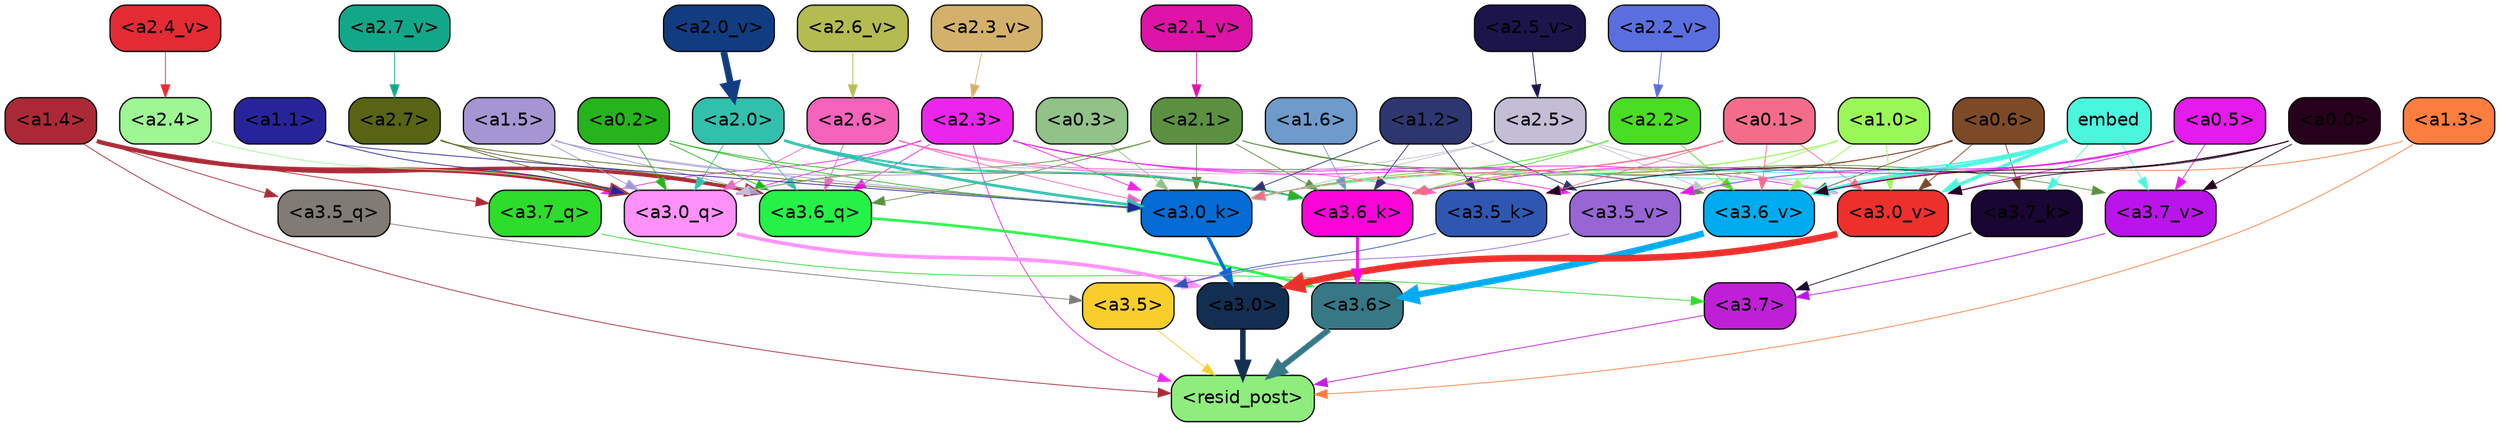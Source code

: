strict digraph "" {
	graph [bgcolor=transparent,
		layout=dot,
		overlap=false,
		splines=true
	];
	"<a3.7>"	[color=black,
		fillcolor="#bf20d6",
		fontname=Helvetica,
		shape=box,
		style="filled, rounded"];
	"<resid_post>"	[color=black,
		fillcolor="#8fed7e",
		fontname=Helvetica,
		shape=box,
		style="filled, rounded"];
	"<a3.7>" -> "<resid_post>"	[color="#bf20d6",
		penwidth=0.6239100098609924];
	"<a3.6>"	[color=black,
		fillcolor="#367885",
		fontname=Helvetica,
		shape=box,
		style="filled, rounded"];
	"<a3.6>" -> "<resid_post>"	[color="#367885",
		penwidth=4.569062113761902];
	"<a3.5>"	[color=black,
		fillcolor="#f9ce2b",
		fontname=Helvetica,
		shape=box,
		style="filled, rounded"];
	"<a3.5>" -> "<resid_post>"	[color="#f9ce2b",
		penwidth=0.6];
	"<a3.0>"	[color=black,
		fillcolor="#122e51",
		fontname=Helvetica,
		shape=box,
		style="filled, rounded"];
	"<a3.0>" -> "<resid_post>"	[color="#122e51",
		penwidth=4.283544182777405];
	"<a2.3>"	[color=black,
		fillcolor="#eb25ec",
		fontname=Helvetica,
		shape=box,
		style="filled, rounded"];
	"<a2.3>" -> "<resid_post>"	[color="#eb25ec",
		penwidth=0.6];
	"<a3.7_q>"	[color=black,
		fillcolor="#2edc2b",
		fontname=Helvetica,
		shape=box,
		style="filled, rounded"];
	"<a2.3>" -> "<a3.7_q>"	[color="#eb25ec",
		penwidth=0.6];
	"<a3.6_q>"	[color=black,
		fillcolor="#24f246",
		fontname=Helvetica,
		shape=box,
		style="filled, rounded"];
	"<a2.3>" -> "<a3.6_q>"	[color="#eb25ec",
		penwidth=0.6];
	"<a3.0_q>"	[color=black,
		fillcolor="#fe91f9",
		fontname=Helvetica,
		shape=box,
		style="filled, rounded"];
	"<a2.3>" -> "<a3.0_q>"	[color="#eb25ec",
		penwidth=0.6];
	"<a3.0_k>"	[color=black,
		fillcolor="#046cd4",
		fontname=Helvetica,
		shape=box,
		style="filled, rounded"];
	"<a2.3>" -> "<a3.0_k>"	[color="#eb25ec",
		penwidth=0.6];
	"<a3.6_v>"	[color=black,
		fillcolor="#00acef",
		fontname=Helvetica,
		shape=box,
		style="filled, rounded"];
	"<a2.3>" -> "<a3.6_v>"	[color="#eb25ec",
		penwidth=0.6];
	"<a3.5_v>"	[color=black,
		fillcolor="#9865d5",
		fontname=Helvetica,
		shape=box,
		style="filled, rounded"];
	"<a2.3>" -> "<a3.5_v>"	[color="#eb25ec",
		penwidth=0.6];
	"<a3.0_v>"	[color=black,
		fillcolor="#ee302d",
		fontname=Helvetica,
		shape=box,
		style="filled, rounded"];
	"<a2.3>" -> "<a3.0_v>"	[color="#eb25ec",
		penwidth=0.6];
	"<a1.4>"	[color=black,
		fillcolor="#ab2937",
		fontname=Helvetica,
		shape=box,
		style="filled, rounded"];
	"<a1.4>" -> "<resid_post>"	[color="#ab2937",
		penwidth=0.6];
	"<a1.4>" -> "<a3.7_q>"	[color="#ab2937",
		penwidth=0.6];
	"<a1.4>" -> "<a3.6_q>"	[color="#ab2937",
		penwidth=2.7934007048606873];
	"<a3.5_q>"	[color=black,
		fillcolor="#807b74",
		fontname=Helvetica,
		shape=box,
		style="filled, rounded"];
	"<a1.4>" -> "<a3.5_q>"	[color="#ab2937",
		penwidth=0.6];
	"<a1.4>" -> "<a3.0_q>"	[color="#ab2937",
		penwidth=3.340754985809326];
	"<a1.3>"	[color=black,
		fillcolor="#fd7d3f",
		fontname=Helvetica,
		shape=box,
		style="filled, rounded"];
	"<a1.3>" -> "<resid_post>"	[color="#fd7d3f",
		penwidth=0.6];
	"<a1.3>" -> "<a3.6_v>"	[color="#fd7d3f",
		penwidth=0.6];
	"<a3.7_q>" -> "<a3.7>"	[color="#2edc2b",
		penwidth=0.6];
	"<a3.6_q>" -> "<a3.6>"	[color="#24f246",
		penwidth=2.0347584784030914];
	"<a3.5_q>" -> "<a3.5>"	[color="#807b74",
		penwidth=0.6];
	"<a3.0_q>" -> "<a3.0>"	[color="#fe91f9",
		penwidth=2.8635367155075073];
	"<a3.7_k>"	[color=black,
		fillcolor="#190632",
		fontname=Helvetica,
		shape=box,
		style="filled, rounded"];
	"<a3.7_k>" -> "<a3.7>"	[color="#190632",
		penwidth=0.6];
	"<a3.6_k>"	[color=black,
		fillcolor="#fa04d8",
		fontname=Helvetica,
		shape=box,
		style="filled, rounded"];
	"<a3.6_k>" -> "<a3.6>"	[color="#fa04d8",
		penwidth=2.1760786175727844];
	"<a3.5_k>"	[color=black,
		fillcolor="#2f57b2",
		fontname=Helvetica,
		shape=box,
		style="filled, rounded"];
	"<a3.5_k>" -> "<a3.5>"	[color="#2f57b2",
		penwidth=0.6];
	"<a3.0_k>" -> "<a3.0>"	[color="#046cd4",
		penwidth=2.632905662059784];
	"<a3.7_v>"	[color=black,
		fillcolor="#ba14eb",
		fontname=Helvetica,
		shape=box,
		style="filled, rounded"];
	"<a3.7_v>" -> "<a3.7>"	[color="#ba14eb",
		penwidth=0.6];
	"<a3.6_v>" -> "<a3.6>"	[color="#00acef",
		penwidth=4.981305837631226];
	"<a3.5_v>" -> "<a3.5>"	[color="#9865d5",
		penwidth=0.6];
	"<a3.0_v>" -> "<a3.0>"	[color="#ee302d",
		penwidth=5.168330669403076];
	"<a2.7>"	[color=black,
		fillcolor="#586414",
		fontname=Helvetica,
		shape=box,
		style="filled, rounded"];
	"<a2.7>" -> "<a3.6_q>"	[color="#586414",
		penwidth=0.6];
	"<a2.7>" -> "<a3.0_q>"	[color="#586414",
		penwidth=0.6];
	"<a2.7>" -> "<a3.0_k>"	[color="#586414",
		penwidth=0.6];
	"<a2.6>"	[color=black,
		fillcolor="#f563bc",
		fontname=Helvetica,
		shape=box,
		style="filled, rounded"];
	"<a2.6>" -> "<a3.6_q>"	[color="#f563bc",
		penwidth=0.6];
	"<a2.6>" -> "<a3.0_q>"	[color="#f563bc",
		penwidth=0.6];
	"<a2.6>" -> "<a3.6_k>"	[color="#f563bc",
		penwidth=0.6];
	"<a2.6>" -> "<a3.5_k>"	[color="#f563bc",
		penwidth=0.6];
	"<a2.6>" -> "<a3.0_k>"	[color="#f563bc",
		penwidth=0.6];
	"<a2.1>"	[color=black,
		fillcolor="#5b9041",
		fontname=Helvetica,
		shape=box,
		style="filled, rounded"];
	"<a2.1>" -> "<a3.6_q>"	[color="#5b9041",
		penwidth=0.6];
	"<a2.1>" -> "<a3.0_q>"	[color="#5b9041",
		penwidth=0.6];
	"<a2.1>" -> "<a3.6_k>"	[color="#5b9041",
		penwidth=0.6];
	"<a2.1>" -> "<a3.0_k>"	[color="#5b9041",
		penwidth=0.6];
	"<a2.1>" -> "<a3.7_v>"	[color="#5b9041",
		penwidth=0.6];
	"<a2.1>" -> "<a3.6_v>"	[color="#5b9041",
		penwidth=0.6];
	"<a2.0>"	[color=black,
		fillcolor="#32bfac",
		fontname=Helvetica,
		shape=box,
		style="filled, rounded"];
	"<a2.0>" -> "<a3.6_q>"	[color="#32bfac",
		penwidth=0.6];
	"<a2.0>" -> "<a3.0_q>"	[color="#32bfac",
		penwidth=0.6];
	"<a2.0>" -> "<a3.6_k>"	[color="#32bfac",
		penwidth=1.6382827460765839];
	"<a2.0>" -> "<a3.0_k>"	[color="#32bfac",
		penwidth=2.161143198609352];
	"<a1.5>"	[color=black,
		fillcolor="#a596d3",
		fontname=Helvetica,
		shape=box,
		style="filled, rounded"];
	"<a1.5>" -> "<a3.6_q>"	[color="#a596d3",
		penwidth=0.6];
	"<a1.5>" -> "<a3.0_q>"	[color="#a596d3",
		penwidth=0.6];
	"<a1.5>" -> "<a3.6_k>"	[color="#a596d3",
		penwidth=0.6];
	"<a1.5>" -> "<a3.0_k>"	[color="#a596d3",
		penwidth=0.6];
	"<a0.2>"	[color=black,
		fillcolor="#26b41c",
		fontname=Helvetica,
		shape=box,
		style="filled, rounded"];
	"<a0.2>" -> "<a3.6_q>"	[color="#26b41c",
		penwidth=0.6];
	"<a0.2>" -> "<a3.0_q>"	[color="#26b41c",
		penwidth=0.6];
	"<a0.2>" -> "<a3.6_k>"	[color="#26b41c",
		penwidth=0.6];
	"<a0.2>" -> "<a3.0_k>"	[color="#26b41c",
		penwidth=0.6];
	"<a2.5>"	[color=black,
		fillcolor="#c3bdd6",
		fontname=Helvetica,
		shape=box,
		style="filled, rounded"];
	"<a2.5>" -> "<a3.0_q>"	[color="#c3bdd6",
		penwidth=0.6];
	"<a2.5>" -> "<a3.0_k>"	[color="#c3bdd6",
		penwidth=0.6];
	"<a2.5>" -> "<a3.6_v>"	[color="#c3bdd6",
		penwidth=0.6];
	"<a2.5>" -> "<a3.0_v>"	[color="#c3bdd6",
		penwidth=0.6];
	"<a2.4>"	[color=black,
		fillcolor="#9ef793",
		fontname=Helvetica,
		shape=box,
		style="filled, rounded"];
	"<a2.4>" -> "<a3.0_q>"	[color="#9ef793",
		penwidth=0.6];
	"<a1.1>"	[color=black,
		fillcolor="#27249a",
		fontname=Helvetica,
		shape=box,
		style="filled, rounded"];
	"<a1.1>" -> "<a3.0_q>"	[color="#27249a",
		penwidth=0.6];
	"<a1.1>" -> "<a3.0_k>"	[color="#27249a",
		penwidth=0.6];
	"<a0.6>"	[color=black,
		fillcolor="#7d4a27",
		fontname=Helvetica,
		shape=box,
		style="filled, rounded"];
	"<a0.6>" -> "<a3.7_k>"	[color="#7d4a27",
		penwidth=0.6];
	"<a0.6>" -> "<a3.6_k>"	[color="#7d4a27",
		penwidth=0.6];
	"<a0.6>" -> "<a3.0_k>"	[color="#7d4a27",
		penwidth=0.6];
	"<a0.6>" -> "<a3.6_v>"	[color="#7d4a27",
		penwidth=0.6];
	"<a0.6>" -> "<a3.0_v>"	[color="#7d4a27",
		penwidth=0.6];
	embed	[color=black,
		fillcolor="#4bf6de",
		fontname=Helvetica,
		shape=box,
		style="filled, rounded"];
	embed -> "<a3.7_k>"	[color="#4bf6de",
		penwidth=0.6];
	embed -> "<a3.6_k>"	[color="#4bf6de",
		penwidth=0.6];
	embed -> "<a3.5_k>"	[color="#4bf6de",
		penwidth=0.6];
	embed -> "<a3.0_k>"	[color="#4bf6de",
		penwidth=0.6];
	embed -> "<a3.7_v>"	[color="#4bf6de",
		penwidth=0.6];
	embed -> "<a3.6_v>"	[color="#4bf6de",
		penwidth=2.7825746536254883];
	embed -> "<a3.5_v>"	[color="#4bf6de",
		penwidth=0.6];
	embed -> "<a3.0_v>"	[color="#4bf6de",
		penwidth=2.6950180530548096];
	"<a2.2>"	[color=black,
		fillcolor="#49dd24",
		fontname=Helvetica,
		shape=box,
		style="filled, rounded"];
	"<a2.2>" -> "<a3.6_k>"	[color="#49dd24",
		penwidth=0.6];
	"<a2.2>" -> "<a3.0_k>"	[color="#49dd24",
		penwidth=0.6];
	"<a2.2>" -> "<a3.6_v>"	[color="#49dd24",
		penwidth=0.6];
	"<a1.6>"	[color=black,
		fillcolor="#6e9acc",
		fontname=Helvetica,
		shape=box,
		style="filled, rounded"];
	"<a1.6>" -> "<a3.6_k>"	[color="#6e9acc",
		penwidth=0.6];
	"<a1.2>"	[color=black,
		fillcolor="#2e3670",
		fontname=Helvetica,
		shape=box,
		style="filled, rounded"];
	"<a1.2>" -> "<a3.6_k>"	[color="#2e3670",
		penwidth=0.6];
	"<a1.2>" -> "<a3.5_k>"	[color="#2e3670",
		penwidth=0.6];
	"<a1.2>" -> "<a3.0_k>"	[color="#2e3670",
		penwidth=0.6];
	"<a1.2>" -> "<a3.5_v>"	[color="#2e3670",
		penwidth=0.6];
	"<a1.0>"	[color=black,
		fillcolor="#9af758",
		fontname=Helvetica,
		shape=box,
		style="filled, rounded"];
	"<a1.0>" -> "<a3.6_k>"	[color="#9af758",
		penwidth=0.6];
	"<a1.0>" -> "<a3.0_k>"	[color="#9af758",
		penwidth=0.6];
	"<a1.0>" -> "<a3.6_v>"	[color="#9af758",
		penwidth=0.6];
	"<a1.0>" -> "<a3.5_v>"	[color="#9af758",
		penwidth=0.6];
	"<a1.0>" -> "<a3.0_v>"	[color="#9af758",
		penwidth=0.6];
	"<a0.5>"	[color=black,
		fillcolor="#e51aec",
		fontname=Helvetica,
		shape=box,
		style="filled, rounded"];
	"<a0.5>" -> "<a3.6_k>"	[color="#e51aec",
		penwidth=0.6];
	"<a0.5>" -> "<a3.7_v>"	[color="#e51aec",
		penwidth=0.6];
	"<a0.5>" -> "<a3.6_v>"	[color="#e51aec",
		penwidth=0.6];
	"<a0.5>" -> "<a3.5_v>"	[color="#e51aec",
		penwidth=0.6];
	"<a0.5>" -> "<a3.0_v>"	[color="#e51aec",
		penwidth=0.6];
	"<a0.1>"	[color=black,
		fillcolor="#f36d8b",
		fontname=Helvetica,
		shape=box,
		style="filled, rounded"];
	"<a0.1>" -> "<a3.6_k>"	[color="#f36d8b",
		penwidth=0.6];
	"<a0.1>" -> "<a3.5_k>"	[color="#f36d8b",
		penwidth=0.6];
	"<a0.1>" -> "<a3.0_k>"	[color="#f36d8b",
		penwidth=0.6];
	"<a0.1>" -> "<a3.6_v>"	[color="#f36d8b",
		penwidth=0.6];
	"<a0.1>" -> "<a3.0_v>"	[color="#f36d8b",
		penwidth=0.6];
	"<a0.0>"	[color=black,
		fillcolor="#26011c",
		fontname=Helvetica,
		shape=box,
		style="filled, rounded"];
	"<a0.0>" -> "<a3.5_k>"	[color="#26011c",
		penwidth=0.6];
	"<a0.0>" -> "<a3.7_v>"	[color="#26011c",
		penwidth=0.6];
	"<a0.0>" -> "<a3.6_v>"	[color="#26011c",
		penwidth=0.6];
	"<a0.0>" -> "<a3.0_v>"	[color="#26011c",
		penwidth=0.6];
	"<a0.3>"	[color=black,
		fillcolor="#91c287",
		fontname=Helvetica,
		shape=box,
		style="filled, rounded"];
	"<a0.3>" -> "<a3.0_k>"	[color="#91c287",
		penwidth=0.6];
	"<a2.7_v>"	[color=black,
		fillcolor="#12a788",
		fontname=Helvetica,
		shape=box,
		style="filled, rounded"];
	"<a2.7_v>" -> "<a2.7>"	[color="#12a788",
		penwidth=0.6];
	"<a2.6_v>"	[color=black,
		fillcolor="#b4bb51",
		fontname=Helvetica,
		shape=box,
		style="filled, rounded"];
	"<a2.6_v>" -> "<a2.6>"	[color="#b4bb51",
		penwidth=0.6];
	"<a2.5_v>"	[color=black,
		fillcolor="#1c154c",
		fontname=Helvetica,
		shape=box,
		style="filled, rounded"];
	"<a2.5_v>" -> "<a2.5>"	[color="#1c154c",
		penwidth=0.6];
	"<a2.4_v>"	[color=black,
		fillcolor="#e42b34",
		fontname=Helvetica,
		shape=box,
		style="filled, rounded"];
	"<a2.4_v>" -> "<a2.4>"	[color="#e42b34",
		penwidth=0.6];
	"<a2.3_v>"	[color=black,
		fillcolor="#d3b16a",
		fontname=Helvetica,
		shape=box,
		style="filled, rounded"];
	"<a2.3_v>" -> "<a2.3>"	[color="#d3b16a",
		penwidth=0.6];
	"<a2.2_v>"	[color=black,
		fillcolor="#5a6fdf",
		fontname=Helvetica,
		shape=box,
		style="filled, rounded"];
	"<a2.2_v>" -> "<a2.2>"	[color="#5a6fdf",
		penwidth=0.6];
	"<a2.1_v>"	[color=black,
		fillcolor="#de13a7",
		fontname=Helvetica,
		shape=box,
		style="filled, rounded"];
	"<a2.1_v>" -> "<a2.1>"	[color="#de13a7",
		penwidth=0.6];
	"<a2.0_v>"	[color=black,
		fillcolor="#123c81",
		fontname=Helvetica,
		shape=box,
		style="filled, rounded"];
	"<a2.0_v>" -> "<a2.0>"	[color="#123c81",
		penwidth=5.231471925973892];
}
